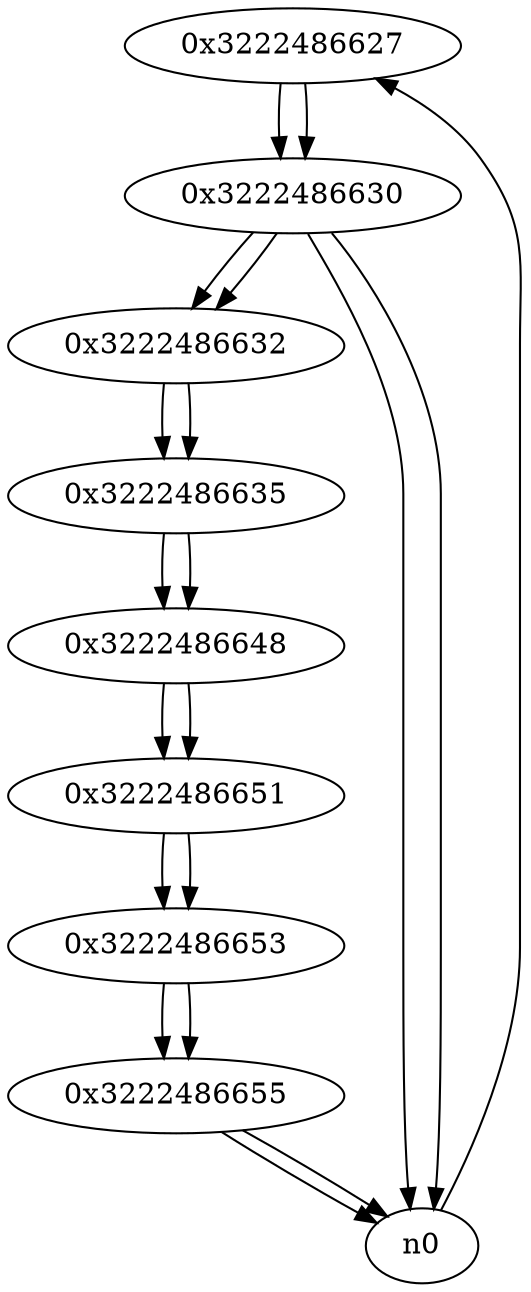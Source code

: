 digraph G{
/* nodes */
  n1 [label="0x3222486627"]
  n2 [label="0x3222486630"]
  n3 [label="0x3222486632"]
  n4 [label="0x3222486635"]
  n5 [label="0x3222486648"]
  n6 [label="0x3222486651"]
  n7 [label="0x3222486653"]
  n8 [label="0x3222486655"]
/* edges */
n1 -> n2;
n0 -> n1;
n2 -> n0;
n2 -> n3;
n2 -> n0;
n1 -> n2;
n3 -> n4;
n2 -> n3;
n4 -> n5;
n3 -> n4;
n5 -> n6;
n4 -> n5;
n6 -> n7;
n5 -> n6;
n7 -> n8;
n6 -> n7;
n8 -> n0;
n8 -> n0;
n7 -> n8;
}
